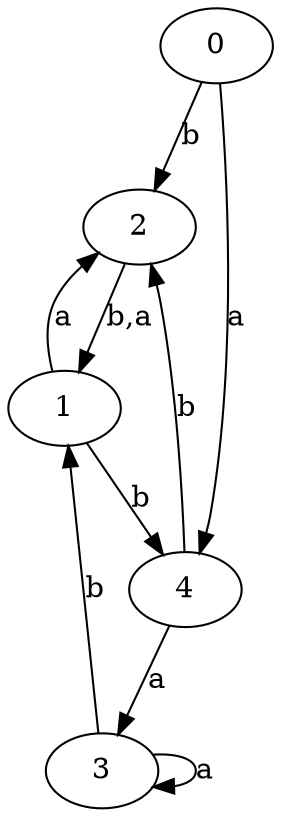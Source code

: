 digraph {
 ranksep=0.5;
 d2tdocpreamble = "\usetikzlibrary{automata}";
 d2tfigpreamble = "\tikzstyle{every state}= [ draw=blue!50,very thick,fill=blue!20]  \tikzstyle{auto}= [fill=white]";
 node [style="state"];
 edge [lblstyle="auto",topath="bend right", len=4  ]
  "0" [label="0",style = "state, initial"];
  "1" [label="1",];
  "2" [label="2",style = "state, accepting"];
  "3" [label="3",];
  "4" [label="4",];
  "0" -> "2" [label="b"];
  "0" -> "4" [label="a"];
  "1" -> "2" [label="a"];
  "1" -> "4" [label="b"];
  "2" -> "1" [label="b,a"];
  "3" -> "1" [label="b"];
  "3" -> "3" [label="a",topath="loop above"];
  "4" -> "2" [label="b"];
  "4" -> "3" [label="a"];
}